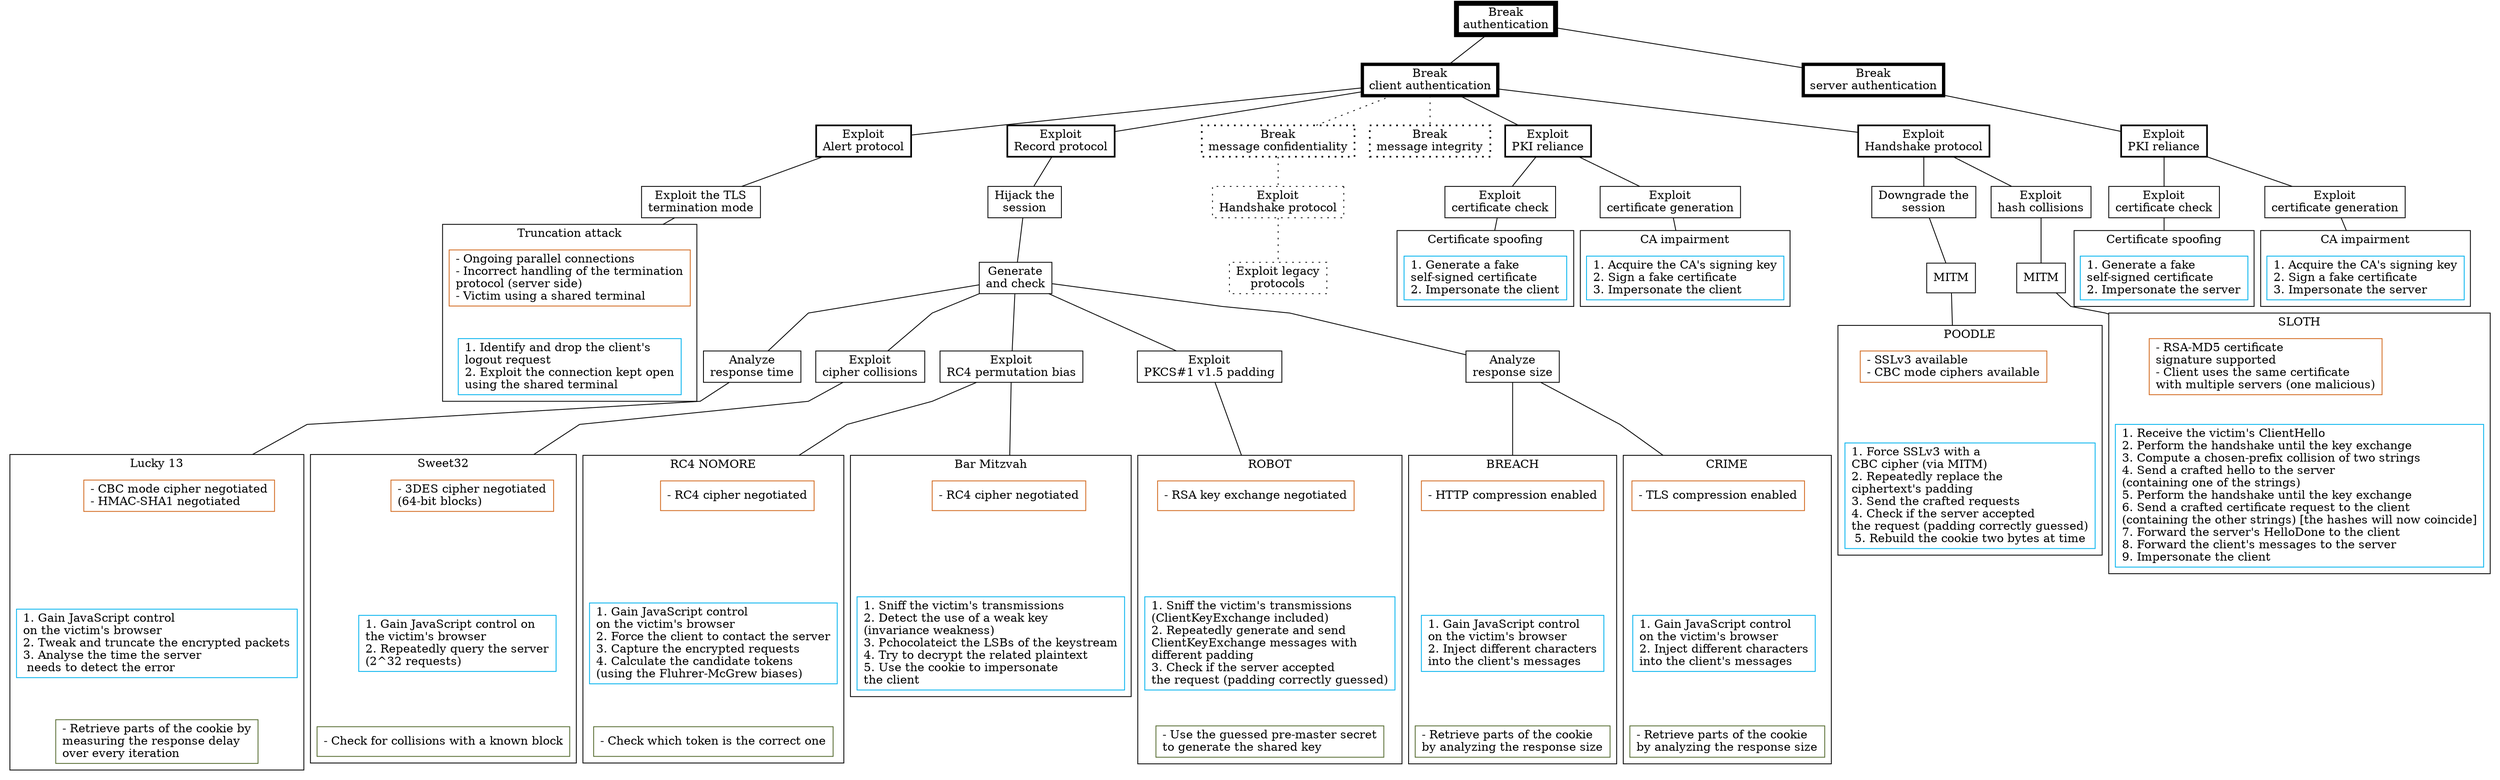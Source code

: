 graph {
#attributes
splines=polyline;
compound=true;
node [shape=box];

#legend
# "node_name" [label appearing after the rendering] /*hooks for the highlighting process*/
# NOTE: each highlight-able line must end with a slash (without a space following)

#################Authentication Nodes#################
##----------Parents---------
"auth_break" [label = "Break\nauthentication"][penwidth=6] /* ROBOT POODLE SWEET32 NOMORE SLOTH MITZVAH CRIME BREACH LUCKY13 TRANSPARENCY TRUST_MANAGER TRANSPARENCY 3SHAKE HSTS_not_preloaded DROWN RENEGOTIATION */
"auth_break_client" [label = "Break\nclient authentication"][penwidth=4] /* ROBOT POODLE SWEET32 NOMORE SLOTH MITZVAH CRIME BREACH LUCKY13 TRANSPARENCY TRUST_MANAGER 3SHAKE HSTS_not_preloaded DROWN RENEGOTIATION */
"auth_break_server" [label = "Break\nserver authentication"][penwidth=4] /* TRANSPARENCY */

"auth_tls_hshake" [label = "Exploit\nHandshake protocol"][penwidth=2] /* POODLE SLOTH */
"auth_tls_alert" [label = "Exploit\nAlert protocol"][penwidth=2] 
"auth_tls_record" [label = "Exploit\nRecord protocol"][penwidth=2] /* ROBOT SWEET32 NOMORE MITZVAH CRIME BREACH LUCKY13 */
"auth_msg_C" [label = "Break\nmessage confidentiality"][style=dotted][penwidth=2] /* 3SHAKE HSTS_not_preloaded DROWN */
"auth_C_tls_hshake" [label = "Exploit\nHandshake protocol"][style=dotted] /* 3SHAKE HSTS_not_preloaded DROWN */
"auth_C_legacy" [label = "Exploit legacy\nprotocols"][style=dotted] /* 3SHAKE HSTS_not_preloaded DROWN */
"auth_msg_I" [label = "Break\nmessage integrity"][style=dotted][penwidth=2] /* RENEGOTIATION */
"auth_pki_s" [label = "Exploit\nPKI reliance"][penwidth=2] /* TRANSPARENCY */
"auth_pki_c" [label = "Exploit\nPKI reliance"][penwidth=2] /* TRANSPARENCY */

"auth_collision" [label = "Exploit\nhash collisions"] /* SLOTH */
"auth_collision_mitm" [label = "MITM"] /* SLOTH */
"auth_downgrade" [label = "Downgrade the\nsession"] /* POODLE */
"auth_downgrade_mitm" [label = "MITM"] /* POODLE */
"auth_tls_termin" [label = "Exploit the TLS\ntermination mode"]
"auth_hijack" [label = "Hijack the\nsession"] /* ROBOT SWEET32 NOMORE MITZVAH CRIME BREACH LUCKY13 */
"auth_cert_gen_s" [label = "Exploit\ncertificate generation"] /* TRANSPARENCY */
"auth_cert_check_s" [label = "Exploit\ncertificate check"] 
"auth_cert_gen_c" [label = "Exploit\ncertificate generation"] /* TRANSPARENCY */
"auth_cert_check_c" [label = "Exploit\ncertificate check"] /* TRUST_MANAGER */

"auth_genAndCheck" [label = "Generate\nand check"] /* ROBOT SWEET32 NOMORE MITZVAH CRIME BREACH LUCKY13 */

"auth_check_size" [label = "Analyze\nresponse size"] /* CRIME BREACH */
"auth_check_time" [label = "Analyze\nresponse time"] /* LUCKY13 */
"auth_check_collisions" [label = "Exploit\ncipher collisions"] /* SWEET32 */
"auth_check_bias" [label = "Exploit\nRC4 permutation bias"] /* NOMORE MITZVAH */
"auth_check_padding" [label = "Exploit\nPKCS#1 v1.5 padding"] /* ROBOT */

##----------Leaves----------
"auth_sloth_1" [label = "- RSA-MD5 certificate\lsignature supported\l- Client uses the same certificate\lwith multiple servers (one malicious)\l"][color=chocolate]
"auth_sloth_2" [label = "1. Receive the victim's ClientHello\l2. Perform the handshake until the key exchange\l3. Compute a chosen-prefix collision of two strings\l4. Send a crafted hello to the server\l(containing one of the strings)\l5. Perform the handshake until the key exchange\l6. Send a crafted certificate request to the client\l(containing the other strings) [the hashes will now coincide]\l7. Forward the server's HelloDone to the client\l8. Forward the client's messages to the server\l9. Impersonate the client\l"][color=deepskyblue2]

"auth_poodle_1" [label = "- SSLv3 available\l- CBC mode ciphers available"][color=chocolate]
"auth_poodle_2" [label = "1. Force SSLv3 with a\lCBC cipher (via MITM)\l2. Repeatedly replace the\lciphertext's padding\l3. Send the crafted requests\l4. Check if the server accepted\lthe request (padding correctly guessed)\l5. Rebuild the cookie two bytes at time"][color=deepskyblue2]

"auth_trunc_1" [label = "- Ongoing parallel connections\l- Incorrect handling of the termination\lprotocol (server side)\l- Victim using a shared terminal\l"][color=chocolate]
"auth_trunc_2" [label = "1. Identify and drop the client's\llogout request\l2. Exploit the connection kept open\lusing the shared terminal\l"][color=deepskyblue2]

"auth_crime_1" [label = "- TLS compression enabled\l"][color=chocolate]
"auth_crime_2" [label = "1. Gain JavaScript control\lon the victim's browser\l2. Inject different characters\linto the client's messages\l"][color=deepskyblue2]
"auth_crime_3" [label = "- Retrieve parts of the cookie\lby analyzing the response size\l"][color=darkolivegreen]

"auth_breach_1" [label = "- HTTP compression enabled\l"][color=chocolate]
"auth_breach_2" [label = "1. Gain JavaScript control\lon the victim's browser\l2. Inject different characters\linto the client's messages\l"][color=deepskyblue2]
"auth_breach_3" [label = "- Retrieve parts of the cookie\lby analyzing the response size\l"][color=darkolivegreen]

"auth_lucky_1" [label = "- CBC mode cipher negotiated\l- HMAC-SHA1 negotiated\l"][color=chocolate]
"auth_lucky_2" [label = "1. Gain JavaScript control\lon the victim's browser\l2. Tweak and truncate the encrypted packets\l3. Analyse the time the server\l needs to detect the error\l"][color=deepskyblue2]
"auth_lucky_3" [label = "- Retrieve parts of the cookie by\lmeasuring the response delay\lover every iteration\l"][color=darkolivegreen]

"auth_sweet_1" [label = "- 3DES cipher negotiated\l(64-bit blocks)\l"][color=chocolate]
"auth_sweet_2" [label = "1. Gain JavaScript control on\lthe victim's browser\l2. Repeatedly query the server\l(2^32 requests)\l"][color=deepskyblue2]
"auth_sweet_3" [label = "- Check for collisions with a known block\l"][color=darkolivegreen]

"auth_mitzvah_1" [label = "- RC4 cipher negotiated\l"][color=chocolate]
"auth_mitzvah_2" [label = "1. Sniff the victim's transmissions\l2. Detect the use of a weak key\l(invariance weakness)\l3. Pchocolateict the LSBs of the keystream\l4. Try to decrypt the related plaintext\l5. Use the cookie to impersonate\lthe client\l"][color=deepskyblue2]

"auth_nomore_1" [label = "- RC4 cipher negotiated\l"][color=chocolate]
"auth_nomore_2" [label = "1. Gain JavaScript control\lon the victim's browser\l2. Force the client to contact the server\l3. Capture the encrypted requests\l4. Calculate the candidate tokens\l(using the Fluhrer-McGrew biases)\l"][color=deepskyblue2]
"auth_nomore_3" [label = "- Check which token is the correct one"][color=darkolivegreen]

"auth_impairment_s_1" [label = "1. Acquire the CA's signing key\l2. Sign a fake certificate\l3. Impersonate the server\l"][color=deepskyblue2]

"auth_cert_self_s_1" [label = "1. Generate a fake\lself-signed certificate\l2. Impersonate the server\l"][color=deepskyblue2]

"auth_impairment_c_1" [label = "1. Acquire the CA's signing key\l2. Sign a fake certificate\l3. Impersonate the client\l"][color=deepskyblue2]

"auth_cert_self_c_1" [label = "1. Generate a fake\lself-signed certificate\l2. Impersonate the client\l"][color=deepskyblue2]

"auth_robot_1" [label = "- RSA key exchange negotiated\l"][color=chocolate]
"auth_robot_2" [label = "1. Sniff the victim's transmissions\l(ClientKeyExchange included)\l2. Repeatedly generate and send\lClientKeyExchange messages with\ldifferent padding\l3. Check if the server accepted\lthe request (padding correctly guessed)\l"][color=deepskyblue2]
"auth_robot_3" [label = "- Use the guessed pre-master secret\lto generate the shared key\l"][color=darkolivegreen]

#-----------Edges-----------
## root
	"auth_break" -- "auth_break_client"  /* ROBOT POODLE SWEET32 NOMORE SLOTH MITZVAH CRIME BREACH LUCKY13 TRANSPARENCY TRUST_MANAGER */
	"auth_break" -- "auth_break_server"   /* TRANSPARENCY */

###client authentication
	"auth_break_client" -- "auth_tls_record"  /* ROBOT SWEET32 NOMORE MITZVAH CRIME BREACH LUCKY13 */
	"auth_break_client" -- "auth_tls_hshake"  /* POODLE SLOTH */
	"auth_break_client" -- "auth_tls_alert"
	"auth_break_client" -- "auth_pki_c"  /* TRUST_MANAGER */
	"auth_break_client" -- "auth_msg_C" -- "auth_C_tls_hshake" -- "auth_C_legacy" [style=dotted]  /* 3SHAKE HSTS_not_preloaded DROWN */
	"auth_break_client" -- "auth_msg_I" [style=dotted] /* RENEGOTIATION */
	
###server authentication
	"auth_break_server" -- "auth_pki_s"   /* TRANSPARENCY */

#### handshake subtree
	"auth_tls_hshake" -- "auth_collision" /* SLOTH */
	"auth_tls_hshake" -- "auth_downgrade" /* POODLE */
	"auth_downgrade" -- "auth_downgrade_mitm" /* POODLE */
	"auth_collision" -- "auth_collision_mitm" /* SLOTH */
	"auth_collision_mitm" -- "auth_sloth_1" [lhead=cluster_sloth] /* SLOTH */
	"auth_downgrade_mitm" -- "auth_poodle_1" [lhead=cluster_poodle] /* POODLE */

#### record subtree
	"auth_tls_record" -- "auth_hijack" /* ROBOT SWEET32 NOMORE MITZVAH CRIME BREACH LUCKY13 */
	"auth_hijack" -- "auth_genAndCheck" /* ROBOT SWEET32 NOMORE MITZVAH CRIME BREACH LUCKY13 */

#### generate subtree
	"auth_genAndCheck" -- "auth_check_size" /* CRIME BREACH */
	"auth_genAndCheck" -- "auth_check_time" /* LUCKY13 */
	"auth_genAndCheck" -- "auth_check_collisions" /* SWEET32 */
	"auth_genAndCheck" -- "auth_check_bias" /* NOMORE MITZVAH */
	"auth_genAndCheck" -- "auth_check_padding" /* ROBOT */

#### size subtree
	"auth_check_size" -- "auth_crime_1" [lhead=cluster_crime] /* CRIME */
	"auth_check_size" -- "auth_breach_1" [lhead=cluster_breach] /* BREACH */

#### time subtree
	"auth_check_time" -- "auth_lucky_1" [lhead=cluster_lucky] /* LUCKY13 */

#### collision subtree
	"auth_check_collisions" -- "auth_sweet_1" [lhead=cluster_sweet] /* SWEET32 */

#### bias subtree
	"auth_check_bias" -- "auth_mitzvah_1" [lhead=cluster_mitzvah] /* MITZVAH */
	"auth_check_bias" -- "auth_nomore_1" [lhead=cluster_nomore] /* NOMORE */

#### padding subtree
	"auth_check_padding" -- "auth_robot_1" [lhead=cluster_robot] /* ROBOT */

### alert subtree
	"auth_tls_alert" -- "auth_tls_termin"

#### termination subtree
	"auth_tls_termin" -- "auth_trunc_1" [lhead=cluster_truncation]

#### client PKI subtree
	"auth_pki_c" -- "auth_cert_gen_c"
	"auth_pki_c" -- "auth_cert_check_c"  /* TRUST_MANAGER */

##### client generation subtree
	"auth_cert_gen_c" -- "auth_impairment_c_1" [lhead=cluster_impairment_c]

##### client generation subtree
	"auth_cert_check_c" -- "auth_cert_self_c_1" [lhead=cluster_self_c] /* TRUST_MANAGER */
	
###Server Subtree	

#### server PKI subtree
	"auth_pki_s" -- "auth_cert_gen_s"  /* TRANSPARENCY */
	"auth_pki_s" -- "auth_cert_check_s"

##### server generation subtree
	"auth_cert_gen_s" -- "auth_impairment_s_1" [lhead=cluster_impairment_s]  /* TRANSPARENCY */

##### server generation subtree
	"auth_cert_check_s" -- "auth_cert_self_s_1" [lhead=cluster_self_s]

#-----------Subgraphs-----------

	subgraph cluster_sloth {
		label="SLOTH";
		"auth_sloth_1" -- "auth_sloth_2" [style=invis];
	}
	subgraph cluster_poodle {
		label="POODLE";
		"auth_poodle_1" -- "auth_poodle_2" [style=invis];
	}
	subgraph cluster_truncation {
		label="Truncation attack";
		"auth_trunc_1" -- "auth_trunc_2" [style=invis];
	}
	subgraph cluster_crime {
		label="CRIME";
		"auth_crime_1" -- "auth_crime_2" -- "auth_crime_3" [style=invis];
	}
	subgraph cluster_breach {
		label="BREACH";
		"auth_breach_1" -- "auth_breach_2" -- "auth_breach_3" [style=invis];
	}
	subgraph cluster_lucky {
		label="Lucky 13";
		"auth_lucky_1" -- "auth_lucky_2" --"auth_lucky_3" [style=invis];
	}
	subgraph cluster_sweet {
		label="Sweet32";
		"auth_sweet_1" -- "auth_sweet_2" -- "auth_sweet_3" [style=invis];
	}
	subgraph cluster_mitzvah {
		label="Bar Mitzvah";
		"auth_mitzvah_1" -- "auth_mitzvah_2" [style=invis];
	}
	subgraph cluster_nomore {
		label="RC4 NOMORE";
		"auth_nomore_1" -- "auth_nomore_2" -- "auth_nomore_3" [style=invis];
	}
	subgraph cluster_impairment_s {
		label="CA impairment";
		"auth_impairment_s_1";
	}
	subgraph cluster_self_s {
		label="Certificate spoofing";
		"auth_cert_self_s_1";
	}
	subgraph cluster_impairment_c {
		label="CA impairment";
		"auth_impairment_c_1";
	}
	subgraph cluster_self_c {
		label="Certificate spoofing";
		"auth_cert_self_c_1";
	}
	subgraph cluster_robot {
		label="ROBOT";
		"auth_robot_1" -- "auth_robot_2" -- "auth_robot_3" [style=invis];
	}
}
